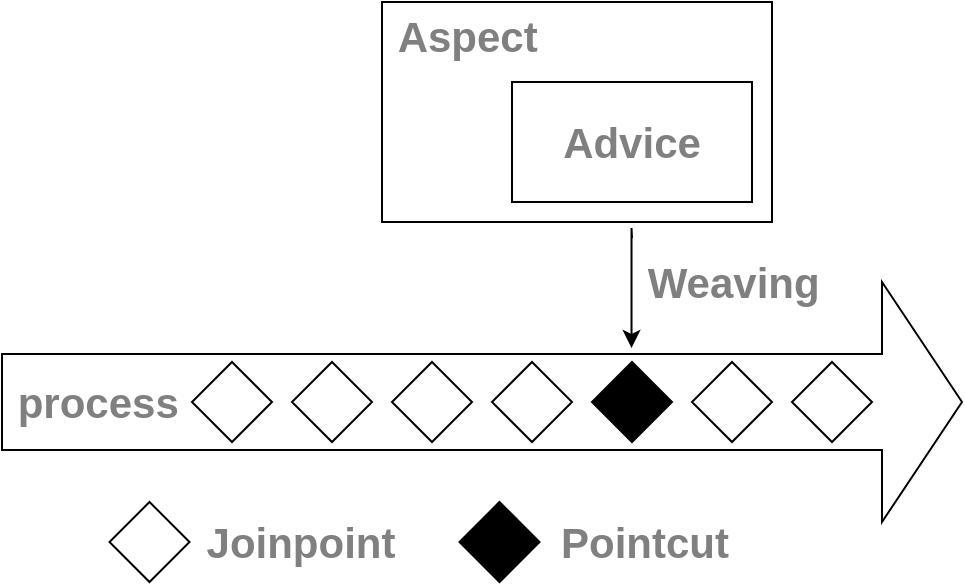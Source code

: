 <mxfile version="20.3.2" type="github"><diagram id="eVTazSJrlLy1jHTMXoTy" name="페이지-1"><mxGraphModel dx="963" dy="419" grid="1" gridSize="10" guides="1" tooltips="1" connect="1" arrows="1" fold="1" page="1" pageScale="1" pageWidth="827" pageHeight="1169" math="0" shadow="0"><root><mxCell id="0"/><mxCell id="1" parent="0"/><mxCell id="SERKhe9AxXiAjIChUHzm-8" value="&lt;b&gt;&lt;font color=&quot;#808080&quot;&gt;&amp;nbsp;process&lt;/font&gt;&lt;/b&gt;" style="html=1;shadow=0;dashed=0;align=left;verticalAlign=middle;shape=mxgraph.arrows2.arrow;dy=0.6;dx=40;notch=0;fontSize=21;" vertex="1" parent="1"><mxGeometry x="240" y="640" width="480" height="120" as="geometry"/></mxCell><mxCell id="SERKhe9AxXiAjIChUHzm-11" value="" style="rhombus;whiteSpace=wrap;html=1;fontSize=21;" vertex="1" parent="1"><mxGeometry x="335" y="680" width="40" height="40" as="geometry"/></mxCell><mxCell id="SERKhe9AxXiAjIChUHzm-12" value="" style="rhombus;whiteSpace=wrap;html=1;fontSize=21;" vertex="1" parent="1"><mxGeometry x="385" y="680" width="40" height="40" as="geometry"/></mxCell><mxCell id="SERKhe9AxXiAjIChUHzm-13" value="" style="rhombus;whiteSpace=wrap;html=1;fontSize=21;" vertex="1" parent="1"><mxGeometry x="435" y="680" width="40" height="40" as="geometry"/></mxCell><mxCell id="SERKhe9AxXiAjIChUHzm-14" value="" style="rhombus;whiteSpace=wrap;html=1;fontSize=21;" vertex="1" parent="1"><mxGeometry x="485" y="680" width="40" height="40" as="geometry"/></mxCell><mxCell id="SERKhe9AxXiAjIChUHzm-15" value="" style="rhombus;whiteSpace=wrap;html=1;fontSize=21;fillColor=#000000;" vertex="1" parent="1"><mxGeometry x="535" y="680" width="40" height="40" as="geometry"/></mxCell><mxCell id="SERKhe9AxXiAjIChUHzm-16" value="" style="rhombus;whiteSpace=wrap;html=1;fontSize=21;" vertex="1" parent="1"><mxGeometry x="585" y="680" width="40" height="40" as="geometry"/></mxCell><mxCell id="SERKhe9AxXiAjIChUHzm-17" value="" style="rhombus;whiteSpace=wrap;html=1;fontSize=21;" vertex="1" parent="1"><mxGeometry x="635" y="680" width="40" height="40" as="geometry"/></mxCell><mxCell id="SERKhe9AxXiAjIChUHzm-19" value="&amp;nbsp;&lt;b&gt;Weaving&lt;/b&gt;" style="endArrow=classic;html=1;rounded=0;strokeColor=default;strokeWidth=1;fontSize=21;fontColor=#808080;startSize=6;endSize=6;sourcePerimeterSpacing=0;targetPerimeterSpacing=0;align=left;" edge="1" parent="1"><mxGeometry width="50" height="50" relative="1" as="geometry"><mxPoint x="555" y="618" as="sourcePoint"/><mxPoint x="554.76" y="673" as="targetPoint"/><Array as="points"><mxPoint x="554.76" y="613"/><mxPoint x="554.76" y="633"/></Array></mxGeometry></mxCell><mxCell id="SERKhe9AxXiAjIChUHzm-20" value="&lt;b&gt;Advice&lt;/b&gt;" style="rounded=0;whiteSpace=wrap;html=1;fontSize=21;fontColor=#808080;fillColor=#FFFFFF;" vertex="1" parent="1"><mxGeometry x="495" y="540" width="120" height="60" as="geometry"/></mxCell><mxCell id="SERKhe9AxXiAjIChUHzm-21" value="&lt;b&gt;&amp;nbsp;Aspect&lt;br&gt;&lt;br&gt;&lt;br&gt;&lt;br&gt;&lt;/b&gt;" style="rounded=0;whiteSpace=wrap;html=1;fontSize=21;fontColor=#808080;fillColor=none;labelBackgroundColor=none;align=left;" vertex="1" parent="1"><mxGeometry x="430" y="500" width="195" height="110" as="geometry"/></mxCell><mxCell id="SERKhe9AxXiAjIChUHzm-25" value="&amp;nbsp;" style="rhombus;whiteSpace=wrap;html=1;fontSize=21;" vertex="1" parent="1"><mxGeometry x="293.75" y="750" width="40" height="40" as="geometry"/></mxCell><mxCell id="SERKhe9AxXiAjIChUHzm-27" value="&lt;b&gt;Joinpoint&lt;/b&gt;" style="text;html=1;align=center;verticalAlign=middle;resizable=0;points=[];autosize=1;strokeColor=none;fillColor=none;fontSize=21;fontColor=#808080;" vertex="1" parent="1"><mxGeometry x="328.75" y="750" width="120" height="40" as="geometry"/></mxCell><mxCell id="SERKhe9AxXiAjIChUHzm-28" value="" style="rhombus;whiteSpace=wrap;html=1;fontSize=21;fillColor=#000000;" vertex="1" parent="1"><mxGeometry x="468.75" y="750" width="40" height="40" as="geometry"/></mxCell><mxCell id="SERKhe9AxXiAjIChUHzm-29" value="&lt;b&gt;Pointcut&lt;/b&gt;" style="text;html=1;align=center;verticalAlign=middle;resizable=0;points=[];autosize=1;strokeColor=none;fillColor=none;fontSize=21;fontColor=#808080;" vertex="1" parent="1"><mxGeometry x="506.25" y="750" width="110" height="40" as="geometry"/></mxCell></root></mxGraphModel></diagram></mxfile>